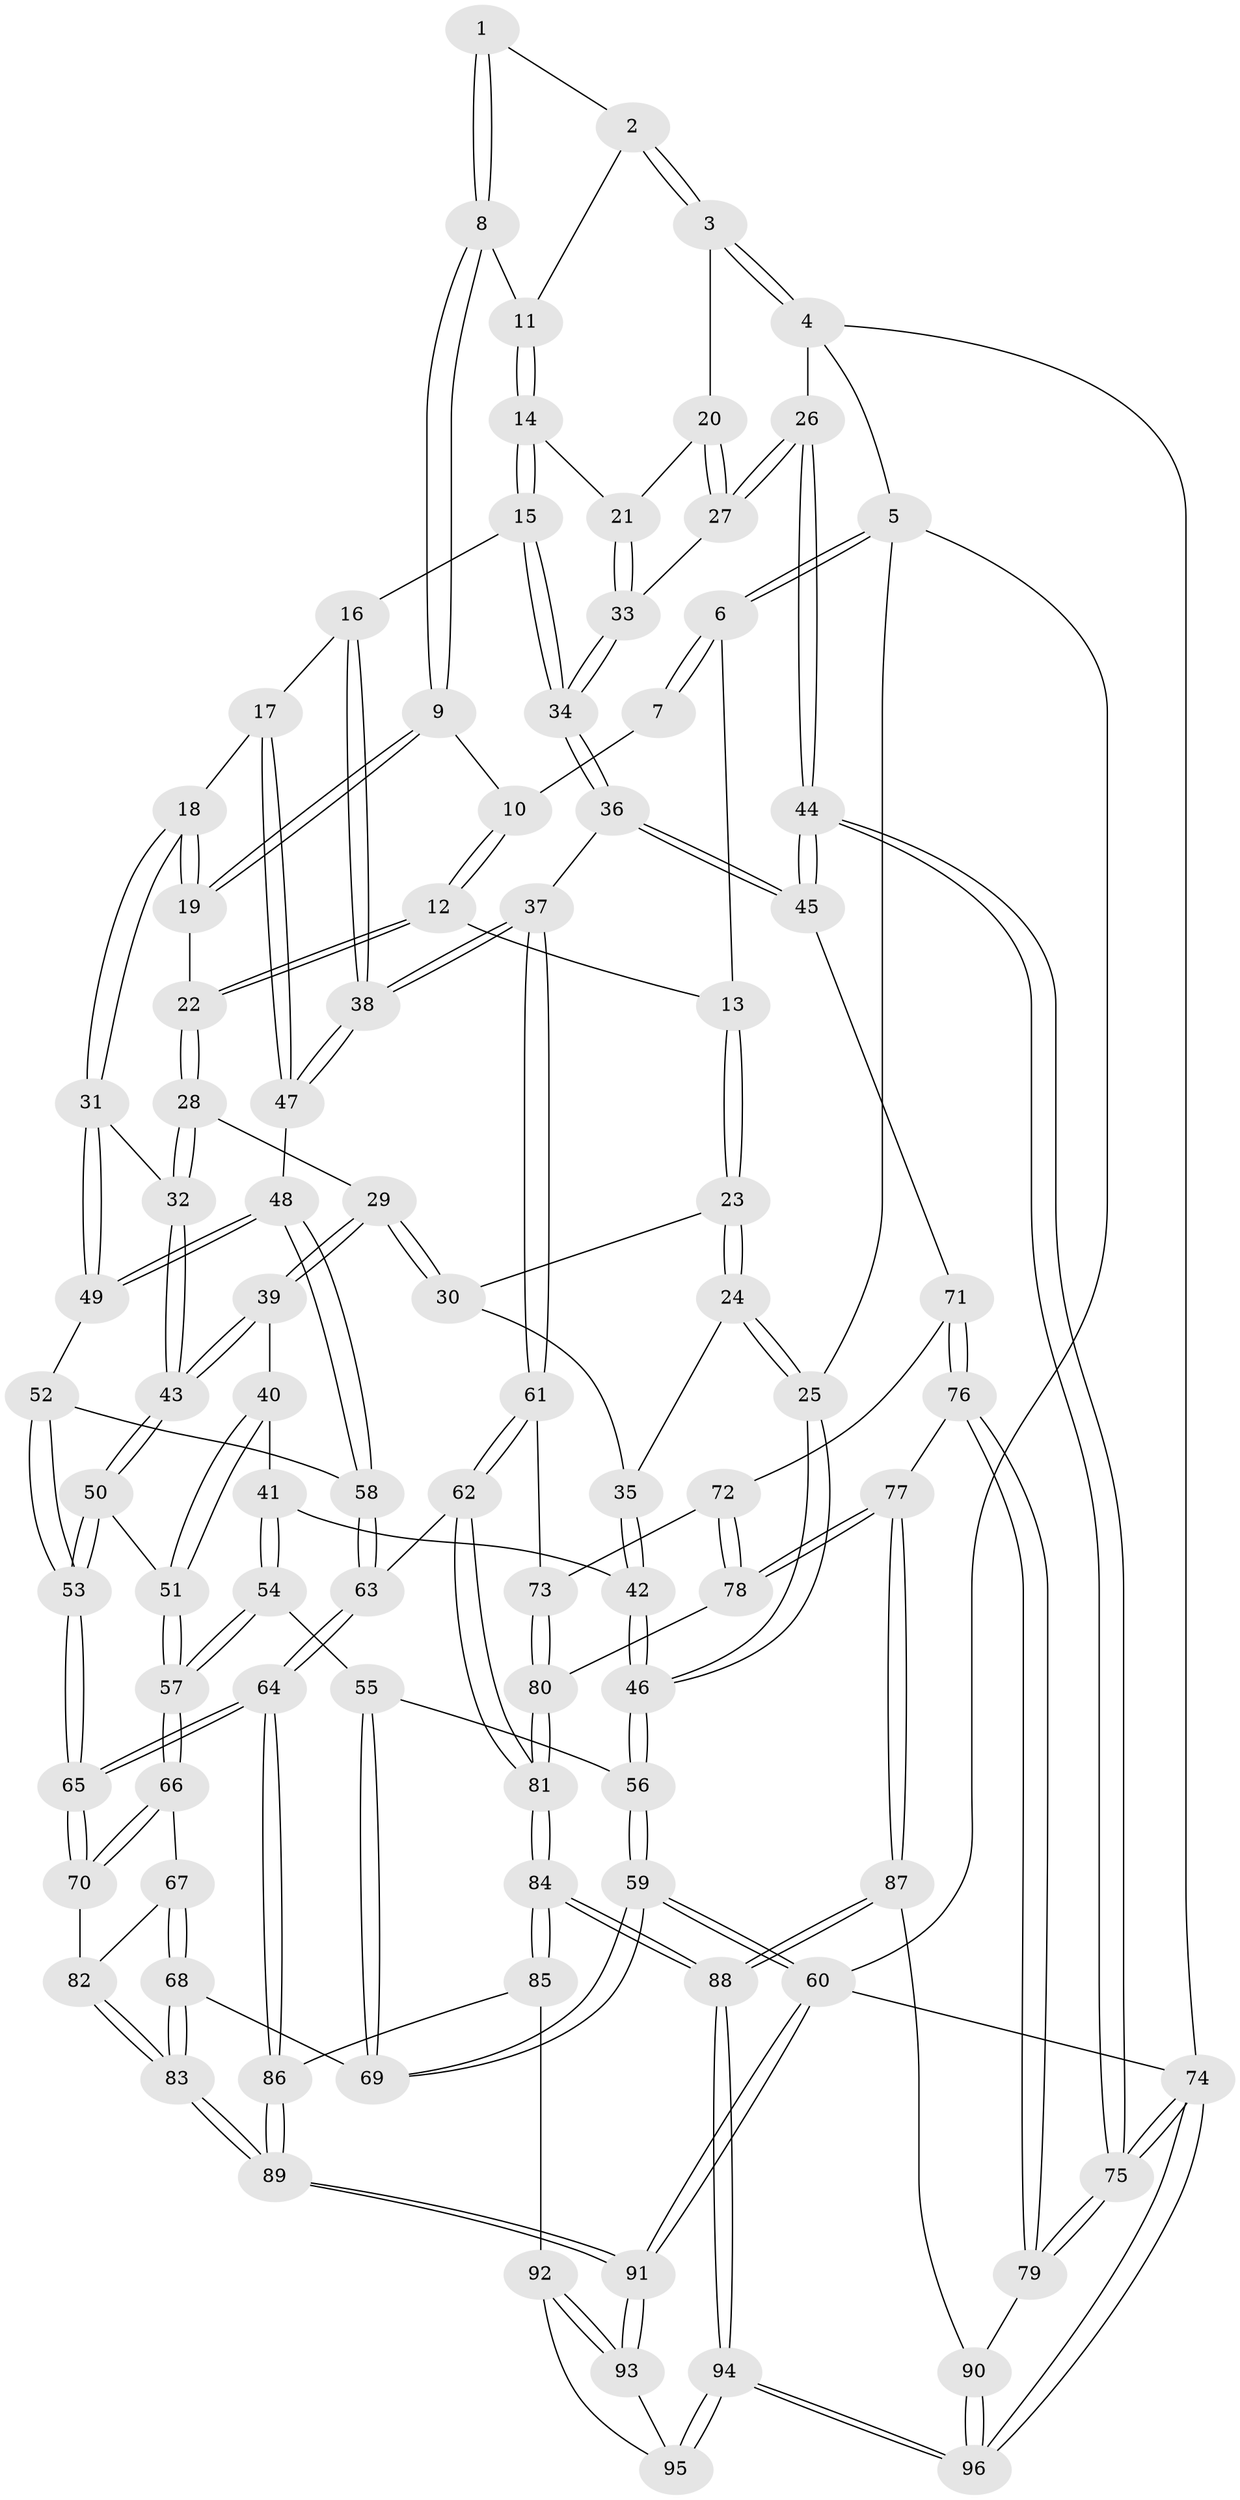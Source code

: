 // coarse degree distribution, {3: 0.358974358974359, 4: 0.5128205128205128, 5: 0.10256410256410256, 6: 0.02564102564102564}
// Generated by graph-tools (version 1.1) at 2025/38/03/04/25 23:38:26]
// undirected, 96 vertices, 237 edges
graph export_dot {
  node [color=gray90,style=filled];
  1 [pos="+0.6529722450505968+0"];
  2 [pos="+0.9809838082209701+0"];
  3 [pos="+1+0"];
  4 [pos="+1+0"];
  5 [pos="+0+0"];
  6 [pos="+0+0"];
  7 [pos="+0.4315688812683391+0.005667814313158875"];
  8 [pos="+0.6314149575513479+0.23458130363311852"];
  9 [pos="+0.5380504250208716+0.27253390863736154"];
  10 [pos="+0.4433940769927446+0.17405555438654433"];
  11 [pos="+0.6983038470355287+0.2772622601870427"];
  12 [pos="+0.3419347395443124+0.2957914944263509"];
  13 [pos="+0.1744596741027482+0.22338594084026256"];
  14 [pos="+0.7367968855001148+0.34219759098471125"];
  15 [pos="+0.7164814146504318+0.3796063055158927"];
  16 [pos="+0.7071899717456037+0.3858726243824631"];
  17 [pos="+0.5517139686100062+0.4330104033386835"];
  18 [pos="+0.5494893485680006+0.43232189063850257"];
  19 [pos="+0.5355697304955501+0.2909482207071421"];
  20 [pos="+0.9030058203914997+0.24118108080455875"];
  21 [pos="+0.7428608583817725+0.3407992336177512"];
  22 [pos="+0.3560387263051223+0.344414731972063"];
  23 [pos="+0.17057922520111735+0.3322350519120231"];
  24 [pos="+0+0.3890124777831908"];
  25 [pos="+0+0.3647417050247063"];
  26 [pos="+1+0.4715489830641487"];
  27 [pos="+0.9215578230493542+0.4007274034369371"];
  28 [pos="+0.3589294763401402+0.38673592457098743"];
  29 [pos="+0.23964008747880372+0.4244545528394282"];
  30 [pos="+0.17450036469424537+0.3819018885072684"];
  31 [pos="+0.4389076734679468+0.47637144833944856"];
  32 [pos="+0.43625394948273327+0.4759602701231469"];
  33 [pos="+0.8916054936218262+0.4266595998039383"];
  34 [pos="+0.8477402611732371+0.5486777141679666"];
  35 [pos="+0.12341553672678135+0.4253543436193155"];
  36 [pos="+0.8486759465852013+0.5619899146843984"];
  37 [pos="+0.7231537075902301+0.611906252601136"];
  38 [pos="+0.7024353253071812+0.5983031148397481"];
  39 [pos="+0.2364178137453627+0.48931125946168935"];
  40 [pos="+0.20291253746404353+0.5410747763761404"];
  41 [pos="+0.13611134846212694+0.5524042748206636"];
  42 [pos="+0.12168661832701184+0.5334379028089681"];
  43 [pos="+0.3716384875836552+0.5302203944645109"];
  44 [pos="+1+0.6512833127334129"];
  45 [pos="+0.9537420794661676+0.6253640011505682"];
  46 [pos="+0+0.46531039683122427"];
  47 [pos="+0.6434304019601333+0.5797835087705246"];
  48 [pos="+0.6045771630675485+0.6045795879189713"];
  49 [pos="+0.45997245633572315+0.53509788230283"];
  50 [pos="+0.3214420340446456+0.6141160351300673"];
  51 [pos="+0.297865835000883+0.6266052745776035"];
  52 [pos="+0.4777657369184547+0.6078956429114192"];
  53 [pos="+0.4507006843188727+0.6928368191046302"];
  54 [pos="+0.11853020642001776+0.6139095302597546"];
  55 [pos="+0.11114758884354982+0.629474029648352"];
  56 [pos="+0+0.5742368889827371"];
  57 [pos="+0.2875884345522084+0.6475728675037796"];
  58 [pos="+0.5804194460722439+0.6252490064753103"];
  59 [pos="+0+0.8055801847001132"];
  60 [pos="+0+1"];
  61 [pos="+0.7160861763857074+0.6851102284941918"];
  62 [pos="+0.6747626288265199+0.7315729390101853"];
  63 [pos="+0.5500444765641963+0.745621589854268"];
  64 [pos="+0.48774484268602486+0.7878841149644337"];
  65 [pos="+0.47260609596731357+0.7740743865270695"];
  66 [pos="+0.27353948492186503+0.6930907615631323"];
  67 [pos="+0.2568207700578967+0.7136258489830756"];
  68 [pos="+0.14881497561163293+0.7995785076882227"];
  69 [pos="+0.1267501819109426+0.7872666120809907"];
  70 [pos="+0.46070272793446826+0.7733693942949499"];
  71 [pos="+0.8793812216342346+0.7167767687703134"];
  72 [pos="+0.8453164982157998+0.7311551849590114"];
  73 [pos="+0.7460716934976258+0.7105877249488706"];
  74 [pos="+1+1"];
  75 [pos="+1+0.9247044598846687"];
  76 [pos="+0.8911106795910112+0.8481519164434438"];
  77 [pos="+0.8627418484608892+0.850456966145091"];
  78 [pos="+0.8049737394200883+0.819110782912777"];
  79 [pos="+0.9704594675540146+0.8745884316111902"];
  80 [pos="+0.7936242382985054+0.8184414703436461"];
  81 [pos="+0.6979390154409957+0.8740769650770549"];
  82 [pos="+0.3532918997033675+0.7967226113323508"];
  83 [pos="+0.20764767884814828+0.9152965953279835"];
  84 [pos="+0.6770148639556745+0.917658060601879"];
  85 [pos="+0.5437905651612361+0.8602776979588744"];
  86 [pos="+0.4911872167744831+0.8128904844703757"];
  87 [pos="+0.8223635440624782+0.9174451734860632"];
  88 [pos="+0.6936174706753166+0.9664381119597332"];
  89 [pos="+0.2580304322234237+1"];
  90 [pos="+0.855338182871882+0.9516368692302295"];
  91 [pos="+0.25287842958093926+1"];
  92 [pos="+0.5325659566344527+0.9271120796799811"];
  93 [pos="+0.39124545218987766+1"];
  94 [pos="+0.695434801926169+1"];
  95 [pos="+0.6165516217180007+1"];
  96 [pos="+0.9055123397661203+1"];
  1 -- 2;
  1 -- 8;
  1 -- 8;
  2 -- 3;
  2 -- 3;
  2 -- 11;
  3 -- 4;
  3 -- 4;
  3 -- 20;
  4 -- 5;
  4 -- 26;
  4 -- 74;
  5 -- 6;
  5 -- 6;
  5 -- 25;
  5 -- 60;
  6 -- 7;
  6 -- 7;
  6 -- 13;
  7 -- 10;
  8 -- 9;
  8 -- 9;
  8 -- 11;
  9 -- 10;
  9 -- 19;
  9 -- 19;
  10 -- 12;
  10 -- 12;
  11 -- 14;
  11 -- 14;
  12 -- 13;
  12 -- 22;
  12 -- 22;
  13 -- 23;
  13 -- 23;
  14 -- 15;
  14 -- 15;
  14 -- 21;
  15 -- 16;
  15 -- 34;
  15 -- 34;
  16 -- 17;
  16 -- 38;
  16 -- 38;
  17 -- 18;
  17 -- 47;
  17 -- 47;
  18 -- 19;
  18 -- 19;
  18 -- 31;
  18 -- 31;
  19 -- 22;
  20 -- 21;
  20 -- 27;
  20 -- 27;
  21 -- 33;
  21 -- 33;
  22 -- 28;
  22 -- 28;
  23 -- 24;
  23 -- 24;
  23 -- 30;
  24 -- 25;
  24 -- 25;
  24 -- 35;
  25 -- 46;
  25 -- 46;
  26 -- 27;
  26 -- 27;
  26 -- 44;
  26 -- 44;
  27 -- 33;
  28 -- 29;
  28 -- 32;
  28 -- 32;
  29 -- 30;
  29 -- 30;
  29 -- 39;
  29 -- 39;
  30 -- 35;
  31 -- 32;
  31 -- 49;
  31 -- 49;
  32 -- 43;
  32 -- 43;
  33 -- 34;
  33 -- 34;
  34 -- 36;
  34 -- 36;
  35 -- 42;
  35 -- 42;
  36 -- 37;
  36 -- 45;
  36 -- 45;
  37 -- 38;
  37 -- 38;
  37 -- 61;
  37 -- 61;
  38 -- 47;
  38 -- 47;
  39 -- 40;
  39 -- 43;
  39 -- 43;
  40 -- 41;
  40 -- 51;
  40 -- 51;
  41 -- 42;
  41 -- 54;
  41 -- 54;
  42 -- 46;
  42 -- 46;
  43 -- 50;
  43 -- 50;
  44 -- 45;
  44 -- 45;
  44 -- 75;
  44 -- 75;
  45 -- 71;
  46 -- 56;
  46 -- 56;
  47 -- 48;
  48 -- 49;
  48 -- 49;
  48 -- 58;
  48 -- 58;
  49 -- 52;
  50 -- 51;
  50 -- 53;
  50 -- 53;
  51 -- 57;
  51 -- 57;
  52 -- 53;
  52 -- 53;
  52 -- 58;
  53 -- 65;
  53 -- 65;
  54 -- 55;
  54 -- 57;
  54 -- 57;
  55 -- 56;
  55 -- 69;
  55 -- 69;
  56 -- 59;
  56 -- 59;
  57 -- 66;
  57 -- 66;
  58 -- 63;
  58 -- 63;
  59 -- 60;
  59 -- 60;
  59 -- 69;
  59 -- 69;
  60 -- 91;
  60 -- 91;
  60 -- 74;
  61 -- 62;
  61 -- 62;
  61 -- 73;
  62 -- 63;
  62 -- 81;
  62 -- 81;
  63 -- 64;
  63 -- 64;
  64 -- 65;
  64 -- 65;
  64 -- 86;
  64 -- 86;
  65 -- 70;
  65 -- 70;
  66 -- 67;
  66 -- 70;
  66 -- 70;
  67 -- 68;
  67 -- 68;
  67 -- 82;
  68 -- 69;
  68 -- 83;
  68 -- 83;
  70 -- 82;
  71 -- 72;
  71 -- 76;
  71 -- 76;
  72 -- 73;
  72 -- 78;
  72 -- 78;
  73 -- 80;
  73 -- 80;
  74 -- 75;
  74 -- 75;
  74 -- 96;
  74 -- 96;
  75 -- 79;
  75 -- 79;
  76 -- 77;
  76 -- 79;
  76 -- 79;
  77 -- 78;
  77 -- 78;
  77 -- 87;
  77 -- 87;
  78 -- 80;
  79 -- 90;
  80 -- 81;
  80 -- 81;
  81 -- 84;
  81 -- 84;
  82 -- 83;
  82 -- 83;
  83 -- 89;
  83 -- 89;
  84 -- 85;
  84 -- 85;
  84 -- 88;
  84 -- 88;
  85 -- 86;
  85 -- 92;
  86 -- 89;
  86 -- 89;
  87 -- 88;
  87 -- 88;
  87 -- 90;
  88 -- 94;
  88 -- 94;
  89 -- 91;
  89 -- 91;
  90 -- 96;
  90 -- 96;
  91 -- 93;
  91 -- 93;
  92 -- 93;
  92 -- 93;
  92 -- 95;
  93 -- 95;
  94 -- 95;
  94 -- 95;
  94 -- 96;
  94 -- 96;
}
